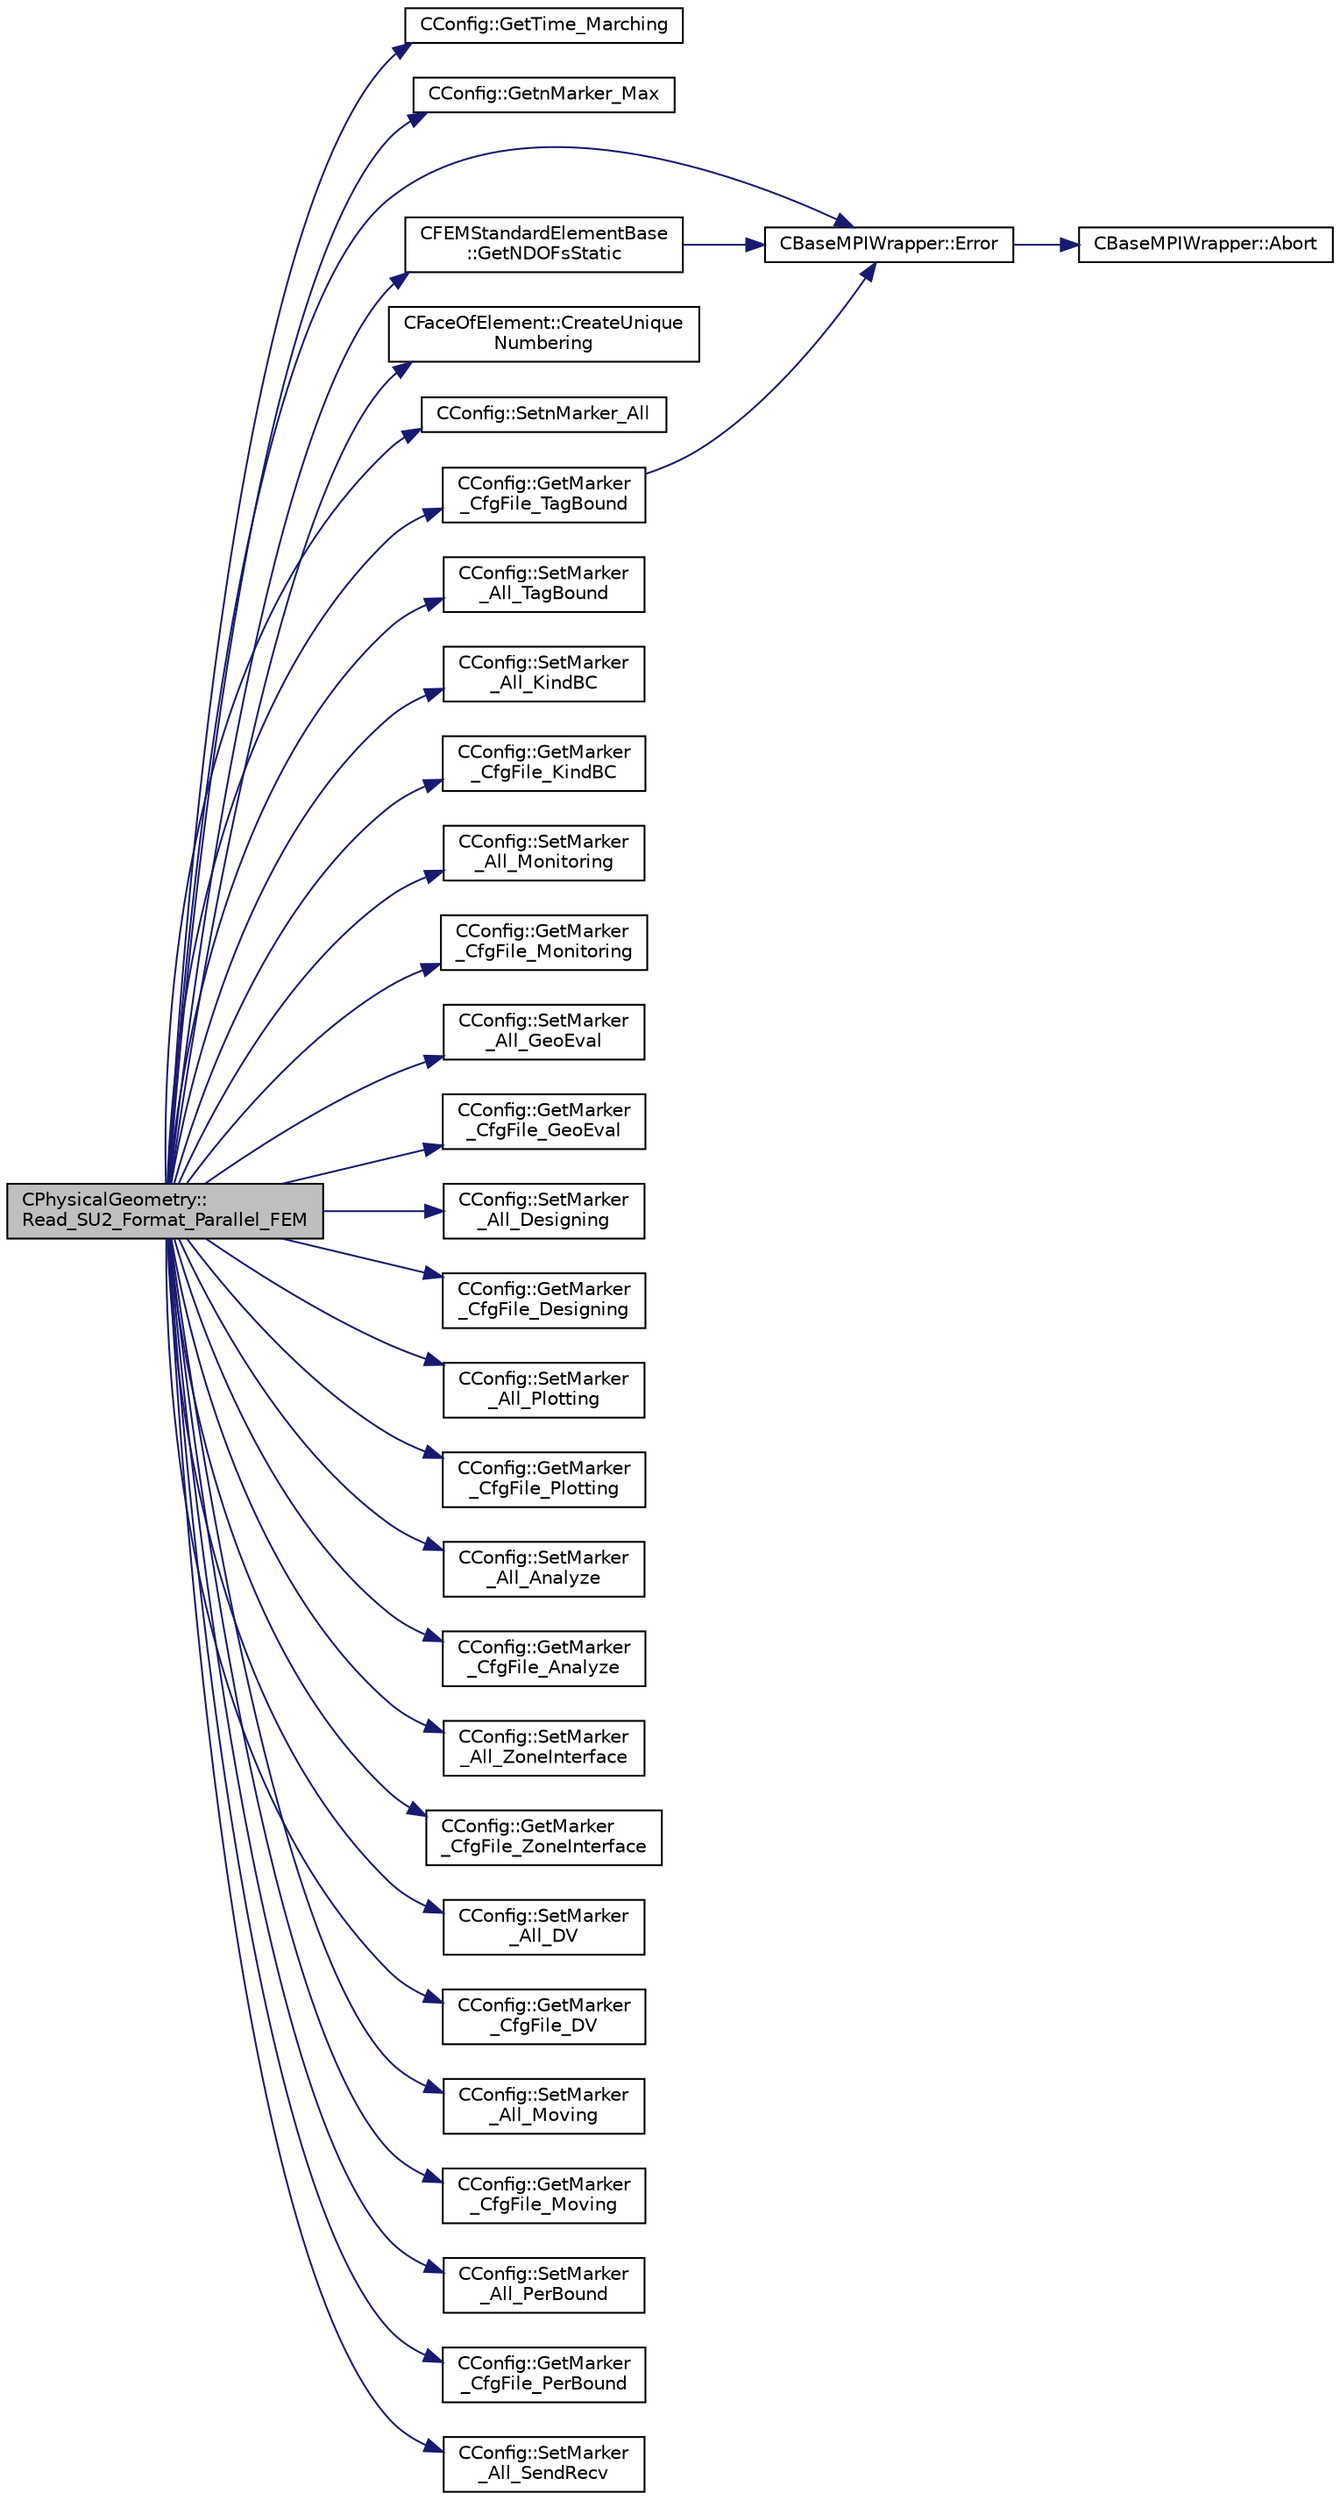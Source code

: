 digraph "CPhysicalGeometry::Read_SU2_Format_Parallel_FEM"
{
  edge [fontname="Helvetica",fontsize="10",labelfontname="Helvetica",labelfontsize="10"];
  node [fontname="Helvetica",fontsize="10",shape=record];
  rankdir="LR";
  Node943 [label="CPhysicalGeometry::\lRead_SU2_Format_Parallel_FEM",height=0.2,width=0.4,color="black", fillcolor="grey75", style="filled", fontcolor="black"];
  Node943 -> Node944 [color="midnightblue",fontsize="10",style="solid",fontname="Helvetica"];
  Node944 [label="CConfig::GetTime_Marching",height=0.2,width=0.4,color="black", fillcolor="white", style="filled",URL="$class_c_config.html#a864d499ce740184803607801c47abda7",tooltip="Provides information about the time integration, and change the write in the output files information..."];
  Node943 -> Node945 [color="midnightblue",fontsize="10",style="solid",fontname="Helvetica"];
  Node945 [label="CConfig::GetnMarker_Max",height=0.2,width=0.4,color="black", fillcolor="white", style="filled",URL="$class_c_config.html#aec6c93336a29b85c8e0ce66352852f58",tooltip="Get the total number of boundary markers. "];
  Node943 -> Node946 [color="midnightblue",fontsize="10",style="solid",fontname="Helvetica"];
  Node946 [label="CBaseMPIWrapper::Error",height=0.2,width=0.4,color="black", fillcolor="white", style="filled",URL="$class_c_base_m_p_i_wrapper.html#a04457c47629bda56704e6a8804833eeb"];
  Node946 -> Node947 [color="midnightblue",fontsize="10",style="solid",fontname="Helvetica"];
  Node947 [label="CBaseMPIWrapper::Abort",height=0.2,width=0.4,color="black", fillcolor="white", style="filled",URL="$class_c_base_m_p_i_wrapper.html#a21ef5681e2acb532d345e9bab173ef07"];
  Node943 -> Node948 [color="midnightblue",fontsize="10",style="solid",fontname="Helvetica"];
  Node948 [label="CFEMStandardElementBase\l::GetNDOFsStatic",height=0.2,width=0.4,color="black", fillcolor="white", style="filled",URL="$class_c_f_e_m_standard_element_base.html#ac05cd1b31850ad8744e60d83fc085395",tooltip="Static function, which makes available the number of DOFs for an element corresponding to the argumen..."];
  Node948 -> Node946 [color="midnightblue",fontsize="10",style="solid",fontname="Helvetica"];
  Node943 -> Node949 [color="midnightblue",fontsize="10",style="solid",fontname="Helvetica"];
  Node949 [label="CFaceOfElement::CreateUnique\lNumbering",height=0.2,width=0.4,color="black", fillcolor="white", style="filled",URL="$class_c_face_of_element.html#a1f80d19d78b66efca57d5b0dff537d87"];
  Node943 -> Node950 [color="midnightblue",fontsize="10",style="solid",fontname="Helvetica"];
  Node950 [label="CConfig::SetnMarker_All",height=0.2,width=0.4,color="black", fillcolor="white", style="filled",URL="$class_c_config.html#a0a0f6d6594b4654ca7389ef89fca47cb",tooltip="Stores the number of marker in the simulation. "];
  Node943 -> Node951 [color="midnightblue",fontsize="10",style="solid",fontname="Helvetica"];
  Node951 [label="CConfig::GetMarker\l_CfgFile_TagBound",height=0.2,width=0.4,color="black", fillcolor="white", style="filled",URL="$class_c_config.html#afbe63631fc63185ae5ce6b8caf8ce580",tooltip="Get the index in the config information of the marker val_marker. "];
  Node951 -> Node946 [color="midnightblue",fontsize="10",style="solid",fontname="Helvetica"];
  Node943 -> Node952 [color="midnightblue",fontsize="10",style="solid",fontname="Helvetica"];
  Node952 [label="CConfig::SetMarker\l_All_TagBound",height=0.2,width=0.4,color="black", fillcolor="white", style="filled",URL="$class_c_config.html#a3d64a9bbafa5f87e2559f34cc297a9c4",tooltip="Set the value of the index val_index (read from the geometry file) for the marker val_marker..."];
  Node943 -> Node953 [color="midnightblue",fontsize="10",style="solid",fontname="Helvetica"];
  Node953 [label="CConfig::SetMarker\l_All_KindBC",height=0.2,width=0.4,color="black", fillcolor="white", style="filled",URL="$class_c_config.html#adc22b84484d1022a385516b5e4e050fa",tooltip="Set the value of the boundary val_boundary (read from the config file) for the marker val_marker..."];
  Node943 -> Node954 [color="midnightblue",fontsize="10",style="solid",fontname="Helvetica"];
  Node954 [label="CConfig::GetMarker\l_CfgFile_KindBC",height=0.2,width=0.4,color="black", fillcolor="white", style="filled",URL="$class_c_config.html#abab1232c0135ca0ca4416694c8d7ccb5",tooltip="Get the boundary information (kind of boundary) in the config information of the marker val_marker..."];
  Node943 -> Node955 [color="midnightblue",fontsize="10",style="solid",fontname="Helvetica"];
  Node955 [label="CConfig::SetMarker\l_All_Monitoring",height=0.2,width=0.4,color="black", fillcolor="white", style="filled",URL="$class_c_config.html#a9f35c49ae9572ef1a5e876a5a454a7db",tooltip="Set if a marker val_marker is going to be monitored val_monitoring (read from the config file)..."];
  Node943 -> Node956 [color="midnightblue",fontsize="10",style="solid",fontname="Helvetica"];
  Node956 [label="CConfig::GetMarker\l_CfgFile_Monitoring",height=0.2,width=0.4,color="black", fillcolor="white", style="filled",URL="$class_c_config.html#adcc754469efaf37d8982ac0c626ebe1f",tooltip="Get the monitoring information from the config definition for the marker val_marker. "];
  Node943 -> Node957 [color="midnightblue",fontsize="10",style="solid",fontname="Helvetica"];
  Node957 [label="CConfig::SetMarker\l_All_GeoEval",height=0.2,width=0.4,color="black", fillcolor="white", style="filled",URL="$class_c_config.html#a87f1907945fe6d30767c6d303f0224b6",tooltip="Set if a marker val_marker is going to be monitored val_monitoring (read from the config file)..."];
  Node943 -> Node958 [color="midnightblue",fontsize="10",style="solid",fontname="Helvetica"];
  Node958 [label="CConfig::GetMarker\l_CfgFile_GeoEval",height=0.2,width=0.4,color="black", fillcolor="white", style="filled",URL="$class_c_config.html#a352a6b4d652797d2a07b70001319b6aa",tooltip="Get the monitoring information from the config definition for the marker val_marker. "];
  Node943 -> Node959 [color="midnightblue",fontsize="10",style="solid",fontname="Helvetica"];
  Node959 [label="CConfig::SetMarker\l_All_Designing",height=0.2,width=0.4,color="black", fillcolor="white", style="filled",URL="$class_c_config.html#a411c5919b9c6621eaab590146d37d7d6",tooltip="Set if a marker val_marker is going to be designed val_designing (read from the config file)..."];
  Node943 -> Node960 [color="midnightblue",fontsize="10",style="solid",fontname="Helvetica"];
  Node960 [label="CConfig::GetMarker\l_CfgFile_Designing",height=0.2,width=0.4,color="black", fillcolor="white", style="filled",URL="$class_c_config.html#a5dd9009d1bf406a513a3e1daeabb6c93",tooltip="Get the monitoring information from the config definition for the marker val_marker. "];
  Node943 -> Node961 [color="midnightblue",fontsize="10",style="solid",fontname="Helvetica"];
  Node961 [label="CConfig::SetMarker\l_All_Plotting",height=0.2,width=0.4,color="black", fillcolor="white", style="filled",URL="$class_c_config.html#ae8dfb92c7884c801e54b70511e208544",tooltip="Set if a marker val_marker is going to be plot val_plotting (read from the config file)..."];
  Node943 -> Node962 [color="midnightblue",fontsize="10",style="solid",fontname="Helvetica"];
  Node962 [label="CConfig::GetMarker\l_CfgFile_Plotting",height=0.2,width=0.4,color="black", fillcolor="white", style="filled",URL="$class_c_config.html#afda7710b599f88f9d5fdcd80fc39a6e3",tooltip="Get the plotting information from the config definition for the marker val_marker. "];
  Node943 -> Node963 [color="midnightblue",fontsize="10",style="solid",fontname="Helvetica"];
  Node963 [label="CConfig::SetMarker\l_All_Analyze",height=0.2,width=0.4,color="black", fillcolor="white", style="filled",URL="$class_c_config.html#a822723d98435a7a1f06ba1b15c18efe0",tooltip="Set if a marker val_marker is going to be plot val_plotting (read from the config file)..."];
  Node943 -> Node964 [color="midnightblue",fontsize="10",style="solid",fontname="Helvetica"];
  Node964 [label="CConfig::GetMarker\l_CfgFile_Analyze",height=0.2,width=0.4,color="black", fillcolor="white", style="filled",URL="$class_c_config.html#ae517fdcd3fe8801b3dd118fafe7b3953",tooltip="Get the plotting information from the config definition for the marker val_marker. "];
  Node943 -> Node965 [color="midnightblue",fontsize="10",style="solid",fontname="Helvetica"];
  Node965 [label="CConfig::SetMarker\l_All_ZoneInterface",height=0.2,width=0.4,color="black", fillcolor="white", style="filled",URL="$class_c_config.html#a5c017ee959c51d599a0edd01d17adeab",tooltip="Set if a marker val_marker is part of the FSI interface val_plotting (read from the config file)..."];
  Node943 -> Node966 [color="midnightblue",fontsize="10",style="solid",fontname="Helvetica"];
  Node966 [label="CConfig::GetMarker\l_CfgFile_ZoneInterface",height=0.2,width=0.4,color="black", fillcolor="white", style="filled",URL="$class_c_config.html#afe4a87f67504459ca877bdc28940be8f",tooltip="Get the FSI interface information from the config definition for the marker val_marker. "];
  Node943 -> Node967 [color="midnightblue",fontsize="10",style="solid",fontname="Helvetica"];
  Node967 [label="CConfig::SetMarker\l_All_DV",height=0.2,width=0.4,color="black", fillcolor="white", style="filled",URL="$class_c_config.html#add5748db493df55770d5c6314e1e7944",tooltip="Set if a marker val_marker is going to be affected by design variables val_moving (read from the conf..."];
  Node943 -> Node968 [color="midnightblue",fontsize="10",style="solid",fontname="Helvetica"];
  Node968 [label="CConfig::GetMarker\l_CfgFile_DV",height=0.2,width=0.4,color="black", fillcolor="white", style="filled",URL="$class_c_config.html#a6f944f56bb37e627e5e4e3686c7d9f4d",tooltip="Get the DV information from the config definition for the marker val_marker. "];
  Node943 -> Node969 [color="midnightblue",fontsize="10",style="solid",fontname="Helvetica"];
  Node969 [label="CConfig::SetMarker\l_All_Moving",height=0.2,width=0.4,color="black", fillcolor="white", style="filled",URL="$class_c_config.html#a6604be6fc00566573e86ebe274761e2a",tooltip="Set if a marker val_marker is going to be moved val_moving (read from the config file). "];
  Node943 -> Node970 [color="midnightblue",fontsize="10",style="solid",fontname="Helvetica"];
  Node970 [label="CConfig::GetMarker\l_CfgFile_Moving",height=0.2,width=0.4,color="black", fillcolor="white", style="filled",URL="$class_c_config.html#abe5f64f56bb3c4c04bec33749067f6d4",tooltip="Get the motion information from the config definition for the marker val_marker. "];
  Node943 -> Node971 [color="midnightblue",fontsize="10",style="solid",fontname="Helvetica"];
  Node971 [label="CConfig::SetMarker\l_All_PerBound",height=0.2,width=0.4,color="black", fillcolor="white", style="filled",URL="$class_c_config.html#acdf40baa7780a76587428c3f3dc88e52",tooltip="Set if a marker val_marker is going to be periodic val_perbound (read from the config file)..."];
  Node943 -> Node972 [color="midnightblue",fontsize="10",style="solid",fontname="Helvetica"];
  Node972 [label="CConfig::GetMarker\l_CfgFile_PerBound",height=0.2,width=0.4,color="black", fillcolor="white", style="filled",URL="$class_c_config.html#a113e9e5110b90110cfefa4825ab0bc6c",tooltip="Get the periodic information from the config definition of the marker val_marker. ..."];
  Node943 -> Node973 [color="midnightblue",fontsize="10",style="solid",fontname="Helvetica"];
  Node973 [label="CConfig::SetMarker\l_All_SendRecv",height=0.2,width=0.4,color="black", fillcolor="white", style="filled",URL="$class_c_config.html#a82bd1f76cf9574ecfc48c44bef277cd5",tooltip="Set if a marker val_marker is going to be sent or receive val_index from another domain. "];
}
